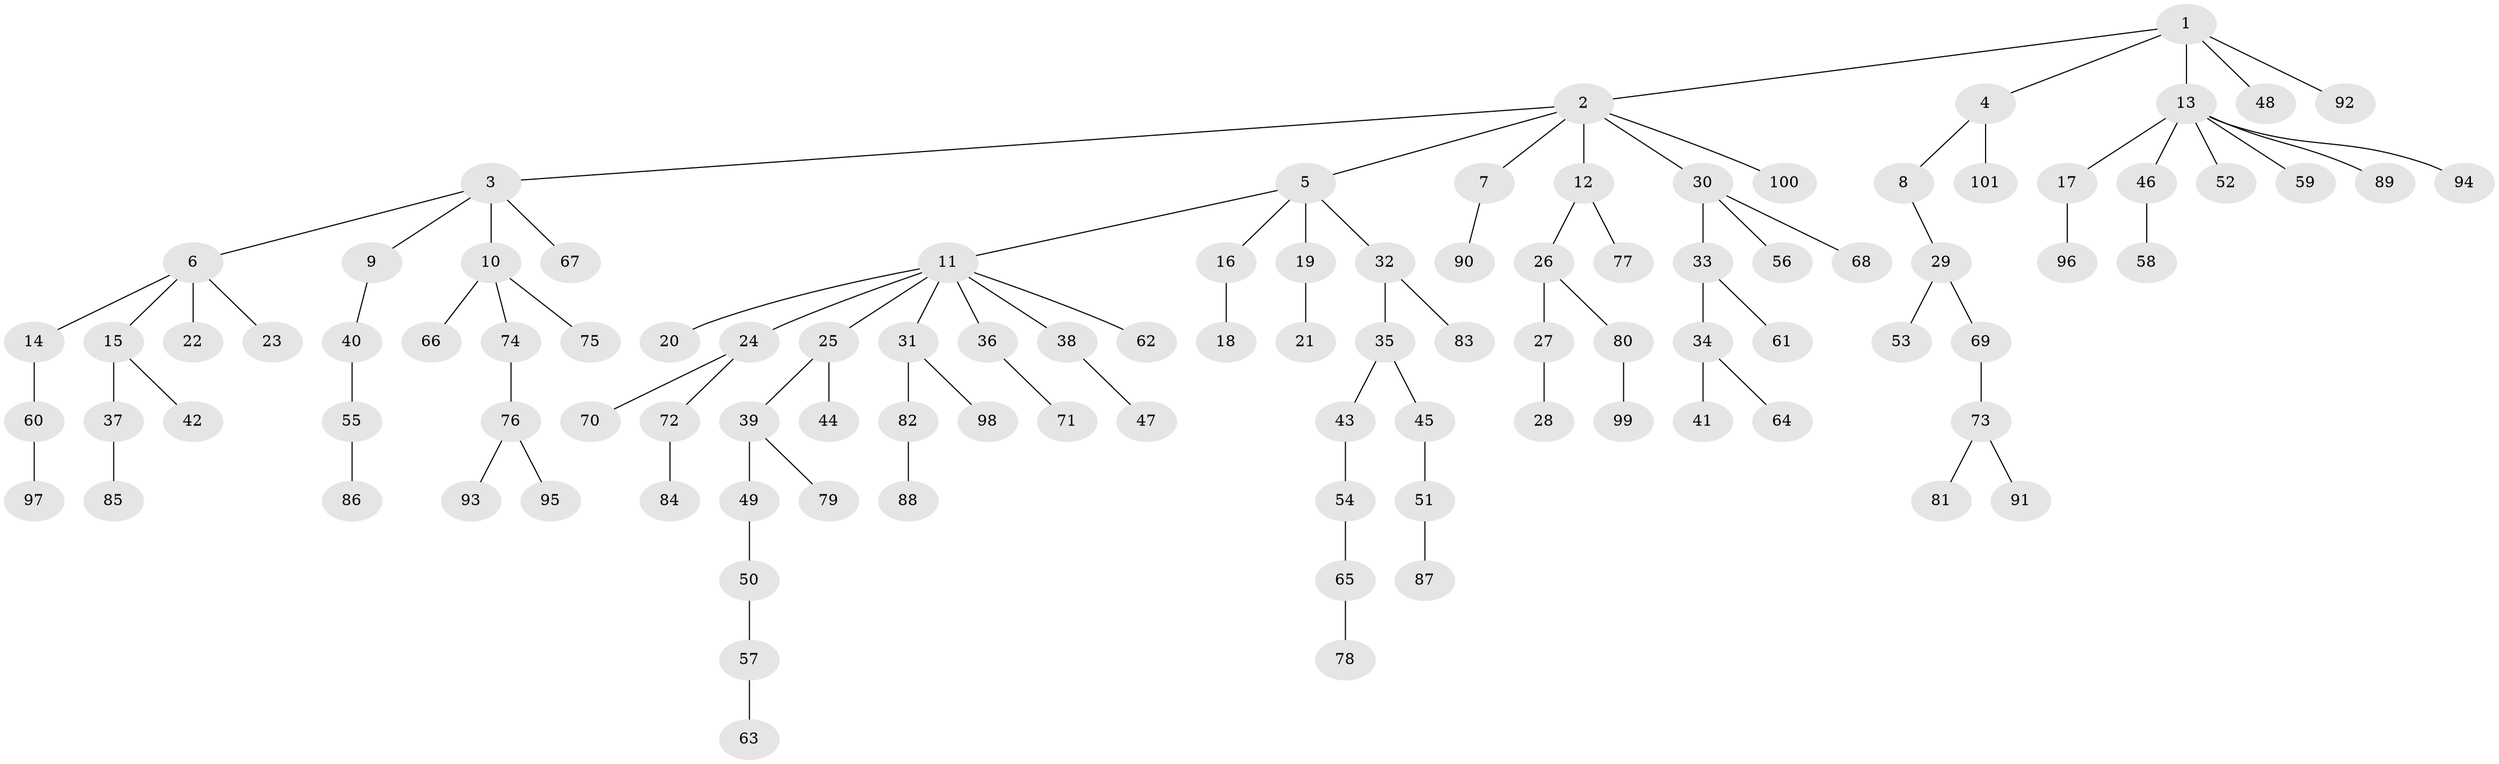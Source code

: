 // coarse degree distribution, {2: 0.2571428571428571, 4: 0.08571428571428572, 1: 0.5857142857142857, 10: 0.014285714285714285, 3: 0.04285714285714286, 18: 0.014285714285714285}
// Generated by graph-tools (version 1.1) at 2025/56/03/04/25 21:56:22]
// undirected, 101 vertices, 100 edges
graph export_dot {
graph [start="1"]
  node [color=gray90,style=filled];
  1;
  2;
  3;
  4;
  5;
  6;
  7;
  8;
  9;
  10;
  11;
  12;
  13;
  14;
  15;
  16;
  17;
  18;
  19;
  20;
  21;
  22;
  23;
  24;
  25;
  26;
  27;
  28;
  29;
  30;
  31;
  32;
  33;
  34;
  35;
  36;
  37;
  38;
  39;
  40;
  41;
  42;
  43;
  44;
  45;
  46;
  47;
  48;
  49;
  50;
  51;
  52;
  53;
  54;
  55;
  56;
  57;
  58;
  59;
  60;
  61;
  62;
  63;
  64;
  65;
  66;
  67;
  68;
  69;
  70;
  71;
  72;
  73;
  74;
  75;
  76;
  77;
  78;
  79;
  80;
  81;
  82;
  83;
  84;
  85;
  86;
  87;
  88;
  89;
  90;
  91;
  92;
  93;
  94;
  95;
  96;
  97;
  98;
  99;
  100;
  101;
  1 -- 2;
  1 -- 4;
  1 -- 13;
  1 -- 48;
  1 -- 92;
  2 -- 3;
  2 -- 5;
  2 -- 7;
  2 -- 12;
  2 -- 30;
  2 -- 100;
  3 -- 6;
  3 -- 9;
  3 -- 10;
  3 -- 67;
  4 -- 8;
  4 -- 101;
  5 -- 11;
  5 -- 16;
  5 -- 19;
  5 -- 32;
  6 -- 14;
  6 -- 15;
  6 -- 22;
  6 -- 23;
  7 -- 90;
  8 -- 29;
  9 -- 40;
  10 -- 66;
  10 -- 74;
  10 -- 75;
  11 -- 20;
  11 -- 24;
  11 -- 25;
  11 -- 31;
  11 -- 36;
  11 -- 38;
  11 -- 62;
  12 -- 26;
  12 -- 77;
  13 -- 17;
  13 -- 46;
  13 -- 52;
  13 -- 59;
  13 -- 89;
  13 -- 94;
  14 -- 60;
  15 -- 37;
  15 -- 42;
  16 -- 18;
  17 -- 96;
  19 -- 21;
  24 -- 70;
  24 -- 72;
  25 -- 39;
  25 -- 44;
  26 -- 27;
  26 -- 80;
  27 -- 28;
  29 -- 53;
  29 -- 69;
  30 -- 33;
  30 -- 56;
  30 -- 68;
  31 -- 82;
  31 -- 98;
  32 -- 35;
  32 -- 83;
  33 -- 34;
  33 -- 61;
  34 -- 41;
  34 -- 64;
  35 -- 43;
  35 -- 45;
  36 -- 71;
  37 -- 85;
  38 -- 47;
  39 -- 49;
  39 -- 79;
  40 -- 55;
  43 -- 54;
  45 -- 51;
  46 -- 58;
  49 -- 50;
  50 -- 57;
  51 -- 87;
  54 -- 65;
  55 -- 86;
  57 -- 63;
  60 -- 97;
  65 -- 78;
  69 -- 73;
  72 -- 84;
  73 -- 81;
  73 -- 91;
  74 -- 76;
  76 -- 93;
  76 -- 95;
  80 -- 99;
  82 -- 88;
}
